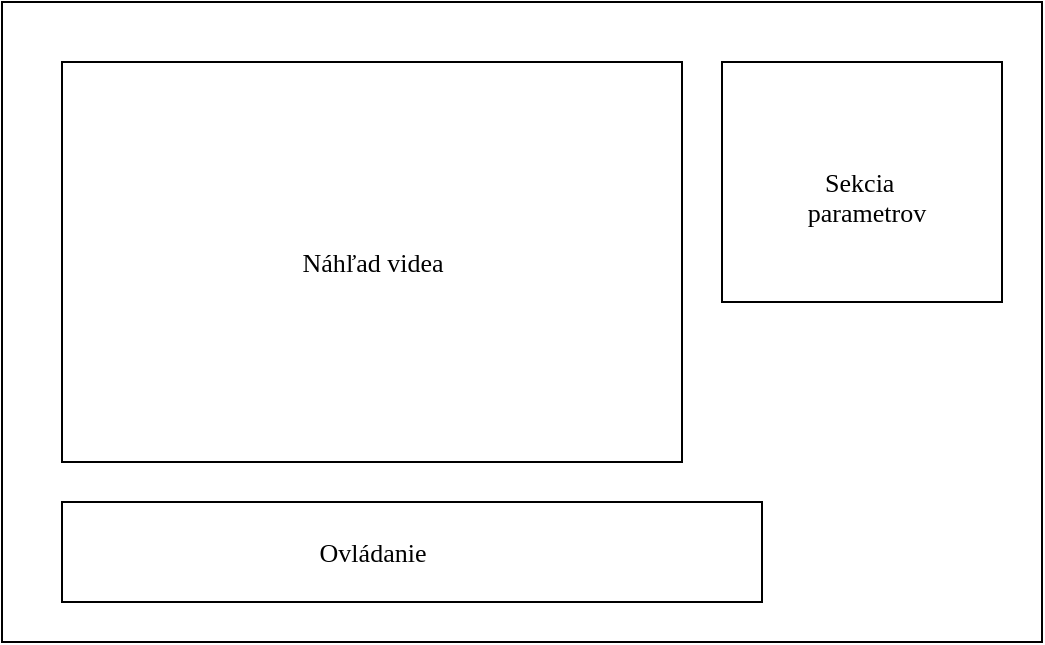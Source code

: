 <mxfile version="21.1.7" type="device">
  <diagram id="hUBGQhqTqr-S0rAZ4PUK" name="Page-1">
    <mxGraphModel dx="478" dy="236" grid="1" gridSize="10" guides="1" tooltips="1" connect="1" arrows="1" fold="1" page="1" pageScale="1" pageWidth="827" pageHeight="1169" math="0" shadow="0">
      <root>
        <mxCell id="0" />
        <mxCell id="1" parent="0" />
        <mxCell id="tuV2IuA_fdQPZQsqmt-C-1" value="" style="rounded=0;whiteSpace=wrap;html=1;" parent="1" vertex="1">
          <mxGeometry x="210" y="280" width="520" height="320" as="geometry" />
        </mxCell>
        <mxCell id="tuV2IuA_fdQPZQsqmt-C-2" value="" style="rounded=0;whiteSpace=wrap;html=1;" parent="1" vertex="1">
          <mxGeometry x="240" y="310" width="310" height="200" as="geometry" />
        </mxCell>
        <mxCell id="tuV2IuA_fdQPZQsqmt-C-3" value="&lt;font face=&quot;computer modern&quot;&gt;&lt;span style=&quot;font-size: 13px;&quot;&gt;Náhľad videa&lt;/span&gt;&lt;/font&gt;" style="text;html=1;align=center;verticalAlign=middle;resizable=0;points=[];autosize=1;strokeColor=none;fillColor=none;" parent="1" vertex="1">
          <mxGeometry x="350" y="395" width="90" height="30" as="geometry" />
        </mxCell>
        <mxCell id="tuV2IuA_fdQPZQsqmt-C-4" value="" style="rounded=0;whiteSpace=wrap;html=1;" parent="1" vertex="1">
          <mxGeometry x="240" y="530" width="350" height="50" as="geometry" />
        </mxCell>
        <mxCell id="tuV2IuA_fdQPZQsqmt-C-5" value="&lt;font style=&quot;font-size: 13px;&quot; face=&quot;computer modern&quot;&gt;Ovládanie&lt;/font&gt;" style="text;html=1;align=center;verticalAlign=middle;resizable=0;points=[];autosize=1;strokeColor=none;fillColor=none;" parent="1" vertex="1">
          <mxGeometry x="355" y="540" width="80" height="30" as="geometry" />
        </mxCell>
        <mxCell id="tuV2IuA_fdQPZQsqmt-C-6" value="" style="rounded=0;whiteSpace=wrap;html=1;" parent="1" vertex="1">
          <mxGeometry x="570" y="310" width="140" height="120" as="geometry" />
        </mxCell>
        <mxCell id="tuV2IuA_fdQPZQsqmt-C-7" value="&lt;font style=&quot;font-size: 13px;&quot; face=&quot;computer modern&quot;&gt;Sekcia&amp;nbsp;&lt;br&gt;&lt;/font&gt;" style="text;html=1;align=center;verticalAlign=middle;resizable=0;points=[];autosize=1;strokeColor=none;fillColor=none;" parent="1" vertex="1">
          <mxGeometry x="610" y="355" width="60" height="30" as="geometry" />
        </mxCell>
        <mxCell id="VXXQylX-B6Cf7287HKmL-1" value="&lt;font style=&quot;font-size: 13px;&quot; face=&quot;computer modern&quot;&gt;parametrov&lt;br&gt;&lt;/font&gt;" style="text;html=1;align=center;verticalAlign=middle;resizable=0;points=[];autosize=1;strokeColor=none;fillColor=none;" vertex="1" parent="1">
          <mxGeometry x="602" y="370" width="80" height="30" as="geometry" />
        </mxCell>
      </root>
    </mxGraphModel>
  </diagram>
</mxfile>
